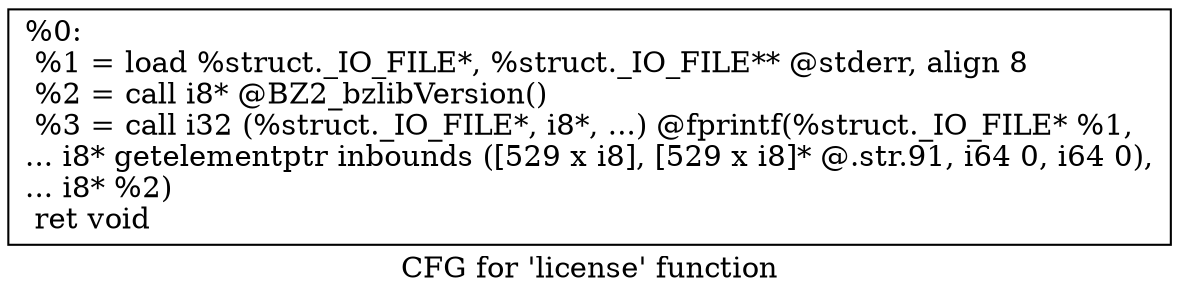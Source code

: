 digraph "CFG for 'license' function" {
	label="CFG for 'license' function";

	Node0xcde060 [shape=record,label="{%0:\l  %1 = load %struct._IO_FILE*, %struct._IO_FILE** @stderr, align 8\l  %2 = call i8* @BZ2_bzlibVersion()\l  %3 = call i32 (%struct._IO_FILE*, i8*, ...) @fprintf(%struct._IO_FILE* %1,\l... i8* getelementptr inbounds ([529 x i8], [529 x i8]* @.str.91, i64 0, i64 0),\l... i8* %2)\l  ret void\l}"];
}
